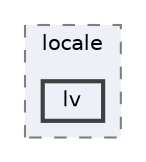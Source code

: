 digraph "C:/Users/LukeMabie/documents/Development/Password_Saver_Using_Django-master/venv/Lib/site-packages/django/conf/locale/lv"
{
 // LATEX_PDF_SIZE
  bgcolor="transparent";
  edge [fontname=Helvetica,fontsize=10,labelfontname=Helvetica,labelfontsize=10];
  node [fontname=Helvetica,fontsize=10,shape=box,height=0.2,width=0.4];
  compound=true
  subgraph clusterdir_6ae4708f427b9ff73e5313b131df1071 {
    graph [ bgcolor="#edf0f7", pencolor="grey50", label="locale", fontname=Helvetica,fontsize=10 style="filled,dashed", URL="dir_6ae4708f427b9ff73e5313b131df1071.html",tooltip=""]
  dir_77b3ae745b02d31560b5b3b77aa03fa1 [label="lv", fillcolor="#edf0f7", color="grey25", style="filled,bold", URL="dir_77b3ae745b02d31560b5b3b77aa03fa1.html",tooltip=""];
  }
}
